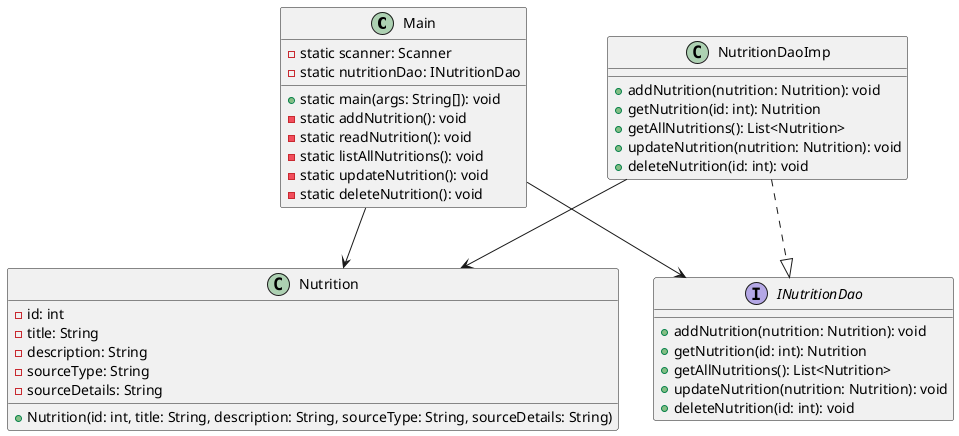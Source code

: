 @startuml

class Main {
    -static scanner: Scanner
    -static nutritionDao: INutritionDao
    +static main(args: String[]): void
    -static addNutrition(): void
    -static readNutrition(): void
    -static listAllNutritions(): void
    -static updateNutrition(): void
    -static deleteNutrition(): void
}

class Nutrition {
    -id: int
    -title: String
    -description: String
    -sourceType: String
    -sourceDetails: String
    +Nutrition(id: int, title: String, description: String, sourceType: String, sourceDetails: String)
}

interface INutritionDao {
    +addNutrition(nutrition: Nutrition): void
    +getNutrition(id: int): Nutrition
    +getAllNutritions(): List<Nutrition>
    +updateNutrition(nutrition: Nutrition): void
    +deleteNutrition(id: int): void
}

class NutritionDaoImp {
    +addNutrition(nutrition: Nutrition): void
    +getNutrition(id: int): Nutrition
    +getAllNutritions(): List<Nutrition>
    +updateNutrition(nutrition: Nutrition): void
    +deleteNutrition(id: int): void
}

Main --> Nutrition
Main --> INutritionDao
NutritionDaoImp ..|> INutritionDao
NutritionDaoImp --> Nutrition

@enduml